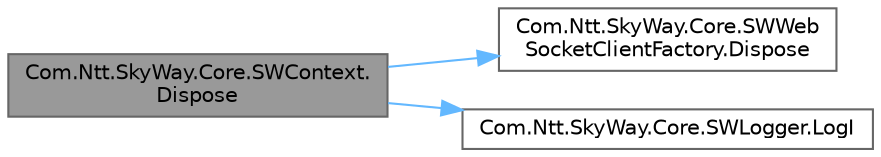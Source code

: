 digraph "Com.Ntt.SkyWay.Core.SWContext.Dispose"
{
 // LATEX_PDF_SIZE
  bgcolor="transparent";
  edge [fontname=Helvetica,fontsize=10,labelfontname=Helvetica,labelfontsize=10];
  node [fontname=Helvetica,fontsize=10,shape=box,height=0.2,width=0.4];
  rankdir="LR";
  Node1 [id="Node000001",label="Com.Ntt.SkyWay.Core.SWContext.\lDispose",height=0.2,width=0.4,color="gray40", fillcolor="grey60", style="filled", fontcolor="black",tooltip="SkyWayの利用を終了します。 以降全ての操作はできなくなり、各インスタンスからイベントが発火しなくなります。 再度SkyWayを利用する場合はSetupを実行してください。"];
  Node1 -> Node2 [id="edge1_Node000001_Node000002",color="steelblue1",style="solid",tooltip=" "];
  Node2 [id="Node000002",label="Com.Ntt.SkyWay.Core.SWWeb\lSocketClientFactory.Dispose",height=0.2,width=0.4,color="grey40", fillcolor="white", style="filled",URL="$class_com_1_1_ntt_1_1_sky_way_1_1_core_1_1_s_w_web_socket_client_factory.html#a4b06f1fe6561fb681dc341abcf2206e3",tooltip=" "];
  Node1 -> Node3 [id="edge2_Node000001_Node000003",color="steelblue1",style="solid",tooltip=" "];
  Node3 [id="Node000003",label="Com.Ntt.SkyWay.Core.SWLogger.LogI",height=0.2,width=0.4,color="grey40", fillcolor="white", style="filled",URL="$class_com_1_1_ntt_1_1_sky_way_1_1_core_1_1_s_w_logger.html#ade0fc6c3b36689d6ef17ecb482c72067",tooltip=" "];
}
